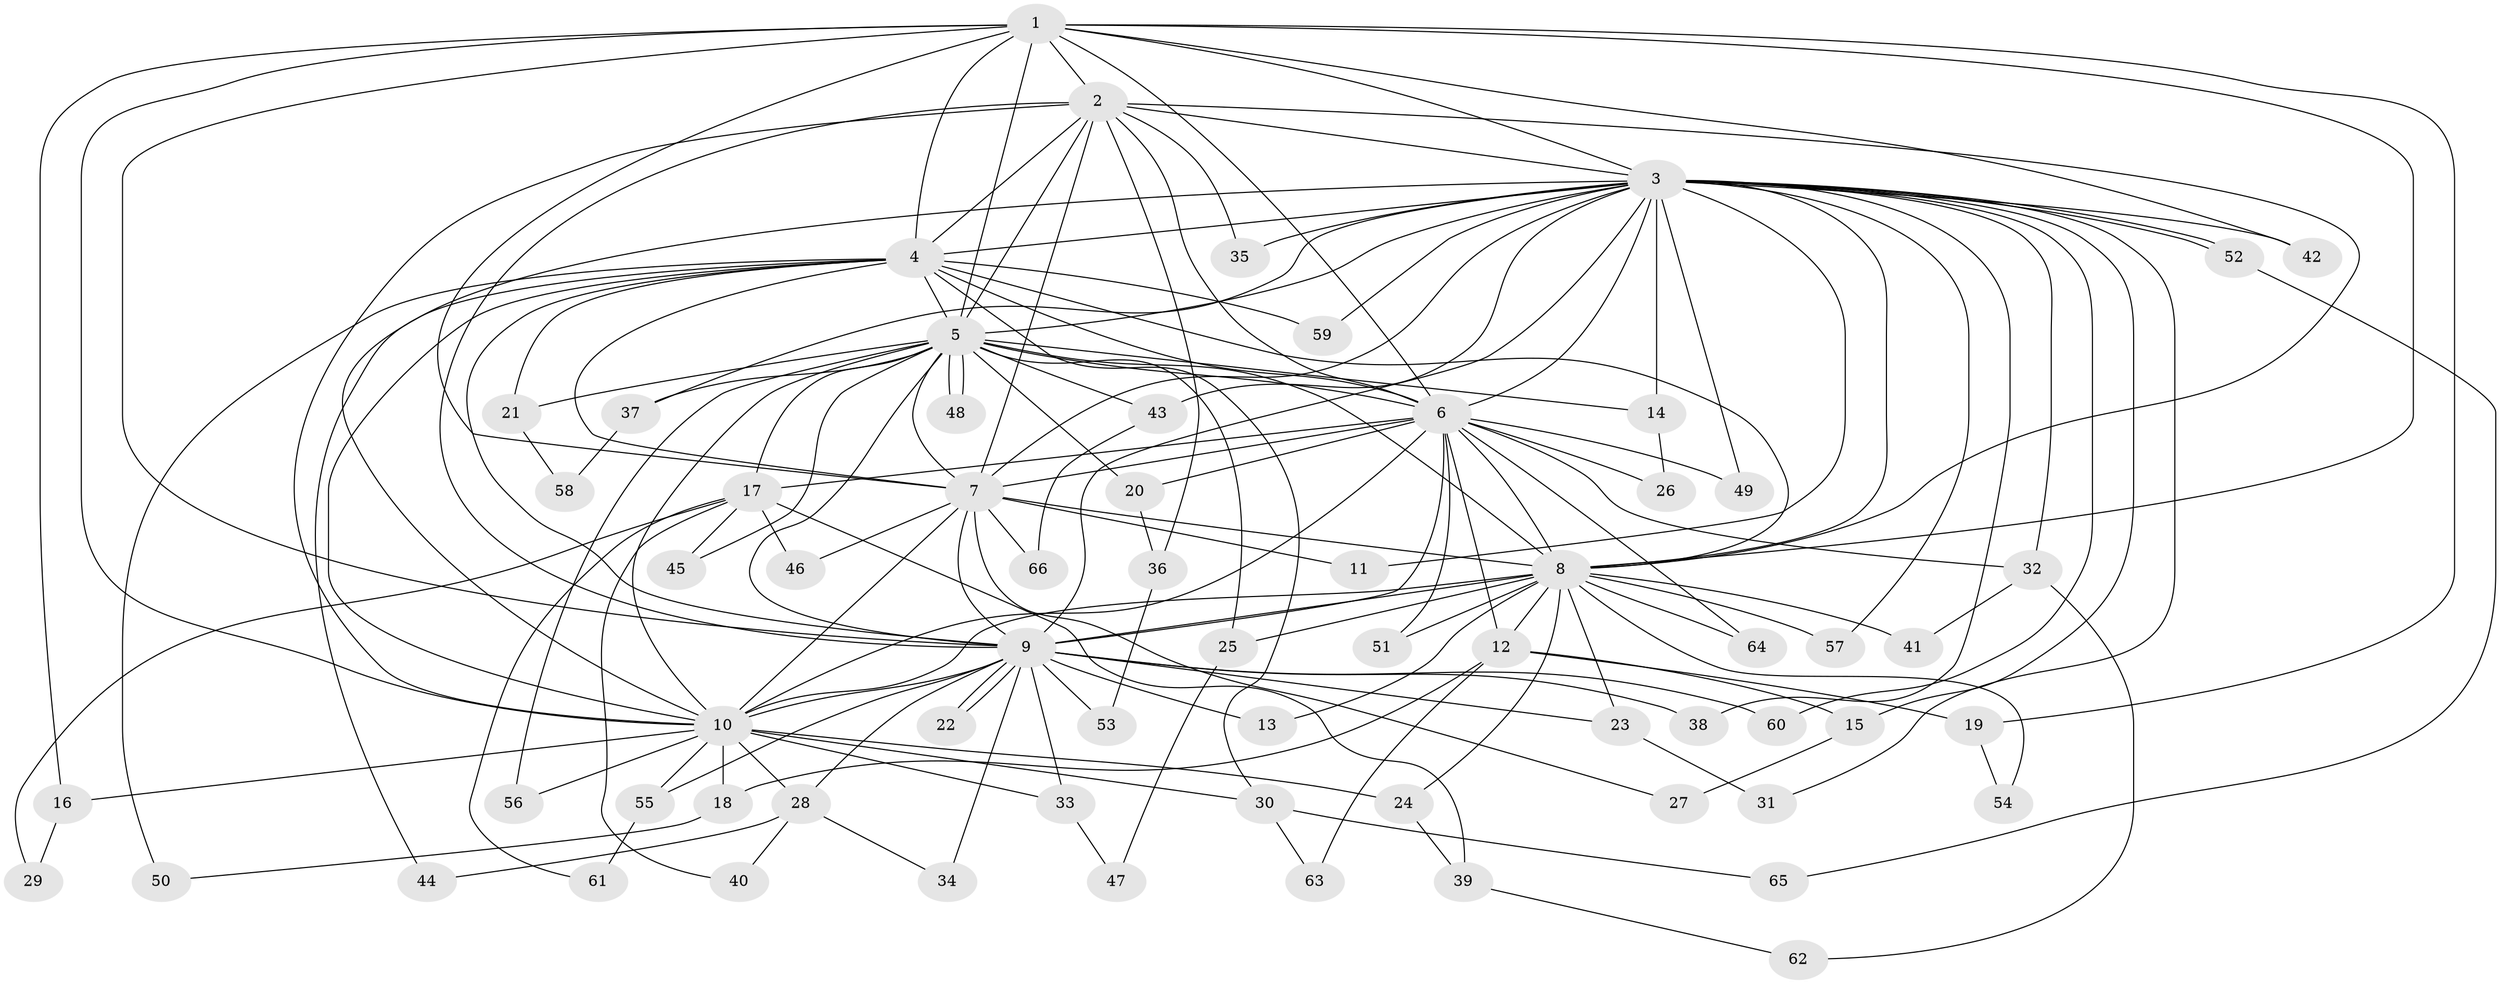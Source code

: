 // Generated by graph-tools (version 1.1) at 2025/13/03/09/25 04:13:42]
// undirected, 66 vertices, 157 edges
graph export_dot {
graph [start="1"]
  node [color=gray90,style=filled];
  1;
  2;
  3;
  4;
  5;
  6;
  7;
  8;
  9;
  10;
  11;
  12;
  13;
  14;
  15;
  16;
  17;
  18;
  19;
  20;
  21;
  22;
  23;
  24;
  25;
  26;
  27;
  28;
  29;
  30;
  31;
  32;
  33;
  34;
  35;
  36;
  37;
  38;
  39;
  40;
  41;
  42;
  43;
  44;
  45;
  46;
  47;
  48;
  49;
  50;
  51;
  52;
  53;
  54;
  55;
  56;
  57;
  58;
  59;
  60;
  61;
  62;
  63;
  64;
  65;
  66;
  1 -- 2;
  1 -- 3;
  1 -- 4;
  1 -- 5;
  1 -- 6;
  1 -- 7;
  1 -- 8;
  1 -- 9;
  1 -- 10;
  1 -- 16;
  1 -- 19;
  1 -- 42;
  2 -- 3;
  2 -- 4;
  2 -- 5;
  2 -- 6;
  2 -- 7;
  2 -- 8;
  2 -- 9;
  2 -- 10;
  2 -- 35;
  2 -- 36;
  3 -- 4;
  3 -- 5;
  3 -- 6;
  3 -- 7;
  3 -- 8;
  3 -- 9;
  3 -- 10;
  3 -- 11;
  3 -- 14;
  3 -- 15;
  3 -- 31;
  3 -- 32;
  3 -- 35;
  3 -- 37;
  3 -- 38;
  3 -- 42;
  3 -- 43;
  3 -- 49;
  3 -- 52;
  3 -- 52;
  3 -- 57;
  3 -- 59;
  3 -- 60;
  4 -- 5;
  4 -- 6;
  4 -- 7;
  4 -- 8;
  4 -- 9;
  4 -- 10;
  4 -- 21;
  4 -- 30;
  4 -- 44;
  4 -- 50;
  4 -- 59;
  5 -- 6;
  5 -- 7;
  5 -- 8;
  5 -- 9;
  5 -- 10;
  5 -- 14;
  5 -- 17;
  5 -- 20;
  5 -- 21;
  5 -- 25;
  5 -- 37;
  5 -- 43;
  5 -- 45;
  5 -- 48;
  5 -- 48;
  5 -- 56;
  6 -- 7;
  6 -- 8;
  6 -- 9;
  6 -- 10;
  6 -- 12;
  6 -- 17;
  6 -- 20;
  6 -- 26;
  6 -- 32;
  6 -- 49;
  6 -- 51;
  6 -- 64;
  7 -- 8;
  7 -- 9;
  7 -- 10;
  7 -- 11;
  7 -- 27;
  7 -- 46;
  7 -- 66;
  8 -- 9;
  8 -- 10;
  8 -- 12;
  8 -- 13;
  8 -- 23;
  8 -- 24;
  8 -- 25;
  8 -- 41;
  8 -- 51;
  8 -- 54;
  8 -- 57;
  8 -- 64;
  9 -- 10;
  9 -- 13;
  9 -- 22;
  9 -- 22;
  9 -- 23;
  9 -- 28;
  9 -- 33;
  9 -- 34;
  9 -- 38;
  9 -- 53;
  9 -- 55;
  9 -- 60;
  10 -- 16;
  10 -- 18;
  10 -- 24;
  10 -- 28;
  10 -- 30;
  10 -- 33;
  10 -- 55;
  10 -- 56;
  12 -- 15;
  12 -- 18;
  12 -- 19;
  12 -- 63;
  14 -- 26;
  15 -- 27;
  16 -- 29;
  17 -- 29;
  17 -- 39;
  17 -- 40;
  17 -- 45;
  17 -- 46;
  17 -- 61;
  18 -- 50;
  19 -- 54;
  20 -- 36;
  21 -- 58;
  23 -- 31;
  24 -- 39;
  25 -- 47;
  28 -- 34;
  28 -- 40;
  28 -- 44;
  30 -- 63;
  30 -- 65;
  32 -- 41;
  32 -- 62;
  33 -- 47;
  36 -- 53;
  37 -- 58;
  39 -- 62;
  43 -- 66;
  52 -- 65;
  55 -- 61;
}
